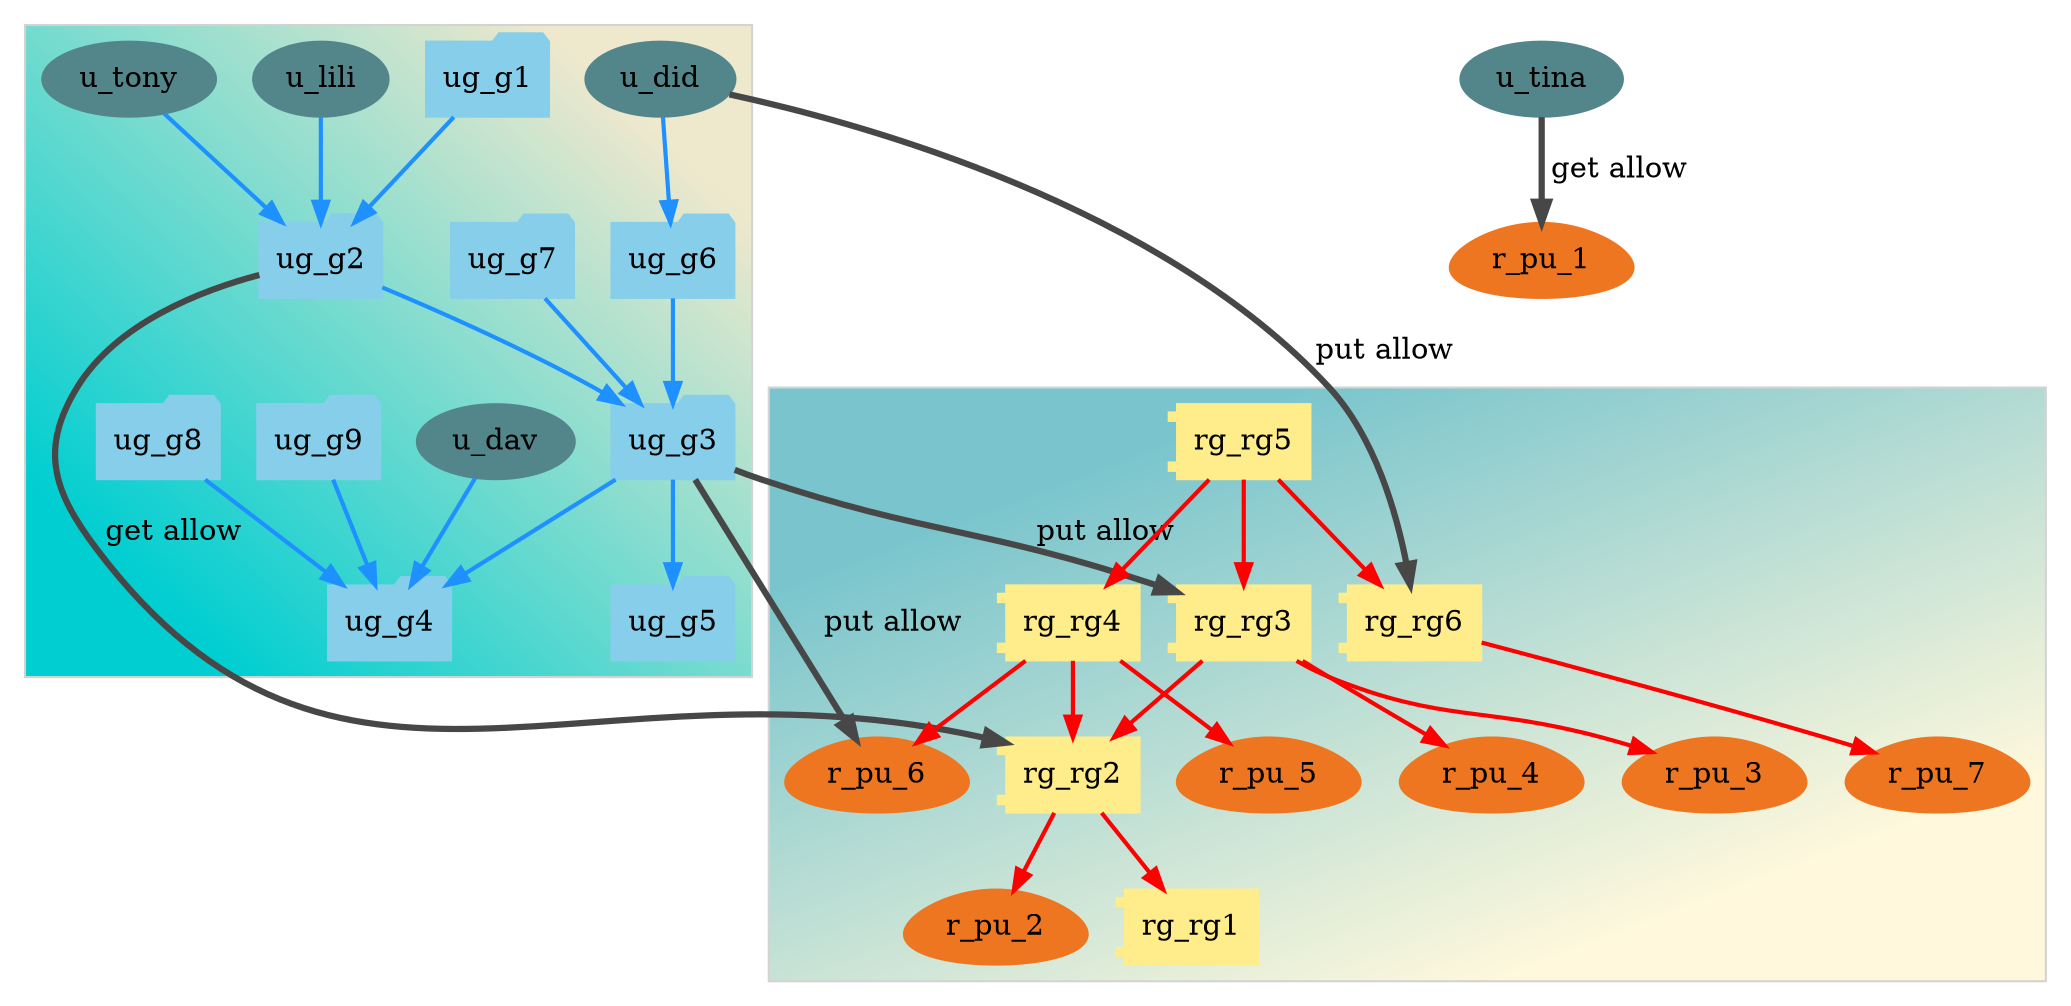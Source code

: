 digraph G {

u_dav[shape=ellipse, style=filled, color=cadetblue4 ];
ug_g4[shape=folder, style=filled, color=skyblue ];
u_did[shape=ellipse, style=filled, color=cadetblue4 ];
ug_g6[shape=folder, style=filled, color=skyblue ];
u_lili[shape=ellipse, style=filled, color=cadetblue4 ];
ug_g2[shape=folder, style=filled, color=skyblue ];
u_tony[shape=ellipse, style=filled, color=cadetblue4 ];
ug_g2[shape=folder, style=filled, color=skyblue ];
ug_g1[shape=folder, style=filled, color=skyblue ];
ug_g2[shape=folder, style=filled, color=skyblue ];
ug_g2[shape=folder, style=filled, color=skyblue ];
ug_g3[shape=folder, style=filled, color=skyblue ];
ug_g3[shape=folder, style=filled, color=skyblue ];
ug_g4[shape=folder, style=filled, color=skyblue ];
ug_g3[shape=folder, style=filled, color=skyblue ];
ug_g5[shape=folder, style=filled, color=skyblue ];
ug_g6[shape=folder, style=filled, color=skyblue ];
ug_g3[shape=folder, style=filled, color=skyblue ];
ug_g7[shape=folder, style=filled, color=skyblue ];
ug_g3[shape=folder, style=filled, color=skyblue ];
ug_g8[shape=folder, style=filled, color=skyblue ];
ug_g4[shape=folder, style=filled, color=skyblue ];
ug_g9[shape=folder, style=filled, color=skyblue ];
ug_g4[shape=folder, style=filled, color=skyblue ];
r_pu_2[shape=egg, style=filled, color=chocolate2 ];
rg_rg2[shape=component, style=filled, color=lightgoldenrod1 ];
r_pu_3[shape=egg, style=filled, color=chocolate2 ];
rg_rg3[shape=component, style=filled, color=lightgoldenrod1 ];
r_pu_4[shape=egg, style=filled, color=chocolate2 ];
rg_rg3[shape=component, style=filled, color=lightgoldenrod1 ];
r_pu_5[shape=egg, style=filled, color=chocolate2 ];
rg_rg4[shape=component, style=filled, color=lightgoldenrod1 ];
r_pu_6[shape=egg, style=filled, color=chocolate2 ];
rg_rg4[shape=component, style=filled, color=lightgoldenrod1 ];
r_pu_7[shape=egg, style=filled, color=chocolate2 ];
rg_rg6[shape=component, style=filled, color=lightgoldenrod1 ];
rg_rg1[shape=component, style=filled, color=lightgoldenrod1 ];
rg_rg2[shape=component, style=filled, color=lightgoldenrod1 ];
rg_rg2[shape=component, style=filled, color=lightgoldenrod1 ];
rg_rg3[shape=component, style=filled, color=lightgoldenrod1 ];
rg_rg2[shape=component, style=filled, color=lightgoldenrod1 ];
rg_rg4[shape=component, style=filled, color=lightgoldenrod1 ];
rg_rg3[shape=component, style=filled, color=lightgoldenrod1 ];
rg_rg5[shape=component, style=filled, color=lightgoldenrod1 ];
rg_rg4[shape=component, style=filled, color=lightgoldenrod1 ];
rg_rg5[shape=component, style=filled, color=lightgoldenrod1 ];
rg_rg6[shape=component, style=filled, color=lightgoldenrod1 ];
rg_rg5[shape=component, style=filled, color=lightgoldenrod1 ];
u_did[shape=ellipse, style=filled, color=cadetblue4 ];
rg_rg6[shape=component, style=filled, color=lightgoldenrod1 ];
u_tina[shape=ellipse, style=filled, color=cadetblue4 ];
r_pu_1[shape=egg, style=filled, color=chocolate2 ];
ug_g2[shape=folder, style=filled, color=skyblue ];
rg_rg2[shape=component, style=filled, color=lightgoldenrod1 ];
ug_g3[shape=folder, style=filled, color=skyblue ];
r_pu_6[shape=egg, style=filled, color=chocolate2 ];
ug_g3[shape=folder, style=filled, color=skyblue ];
rg_rg3[shape=component, style=filled, color=lightgoldenrod1 ];


subgraph cluster_0 {
	style=filled;
	color=lightgrey;
	fillcolor="darkturquoise:cornsilk2";
	gradientangle=50
u_dav->ug_g4[penwidth=2, color=dodgerblue];
u_did->ug_g6[penwidth=2, color=dodgerblue];
u_lili->ug_g2[penwidth=2, color=dodgerblue];
u_tony->ug_g2[penwidth=2, color=dodgerblue];
ug_g1->ug_g2[penwidth=2, color=dodgerblue];
ug_g2->ug_g3[penwidth=2, color=dodgerblue];
ug_g3->ug_g4[penwidth=2, color=dodgerblue];
ug_g3->ug_g5[penwidth=2, color=dodgerblue];
ug_g6->ug_g3[penwidth=2, color=dodgerblue];
ug_g7->ug_g3[penwidth=2, color=dodgerblue];
ug_g8->ug_g4[penwidth=2, color=dodgerblue];
ug_g9->ug_g4[penwidth=2, color=dodgerblue];

}

subgraph cluster_1 {
	style=filled;
	color=lightgrey;
	fillcolor="cornsilk:cadetblue3";
	gradientangle=100

rg_rg2->r_pu_2[penwidth=2, color=red];
rg_rg3->r_pu_3[penwidth=2, color=red];
rg_rg3->r_pu_4[penwidth=2, color=red];
rg_rg4->r_pu_5[penwidth=2, color=red];
rg_rg4->r_pu_6[penwidth=2, color=red];
rg_rg6->r_pu_7[penwidth=2, color=red];
rg_rg2->rg_rg1[penwidth=2, color=red];
rg_rg3->rg_rg2[penwidth=2, color=red];
rg_rg4->rg_rg2[penwidth=2, color=red];
rg_rg5->rg_rg3[penwidth=2, color=red];
rg_rg5->rg_rg4[penwidth=2, color=red];
rg_rg5->rg_rg6[penwidth=2, color=red];

}
u_did->rg_rg6[penwidth=3, label=" put allow ", color=grey28]
u_tina->r_pu_1[penwidth=3, label=" get allow ", color=grey28]
ug_g2->rg_rg2[penwidth=3, label=" get allow ", color=grey28]
ug_g3->r_pu_6[penwidth=3, label=" put allow ", color=grey28]
ug_g3->rg_rg3[penwidth=3, label=" put allow ", color=grey28]


}